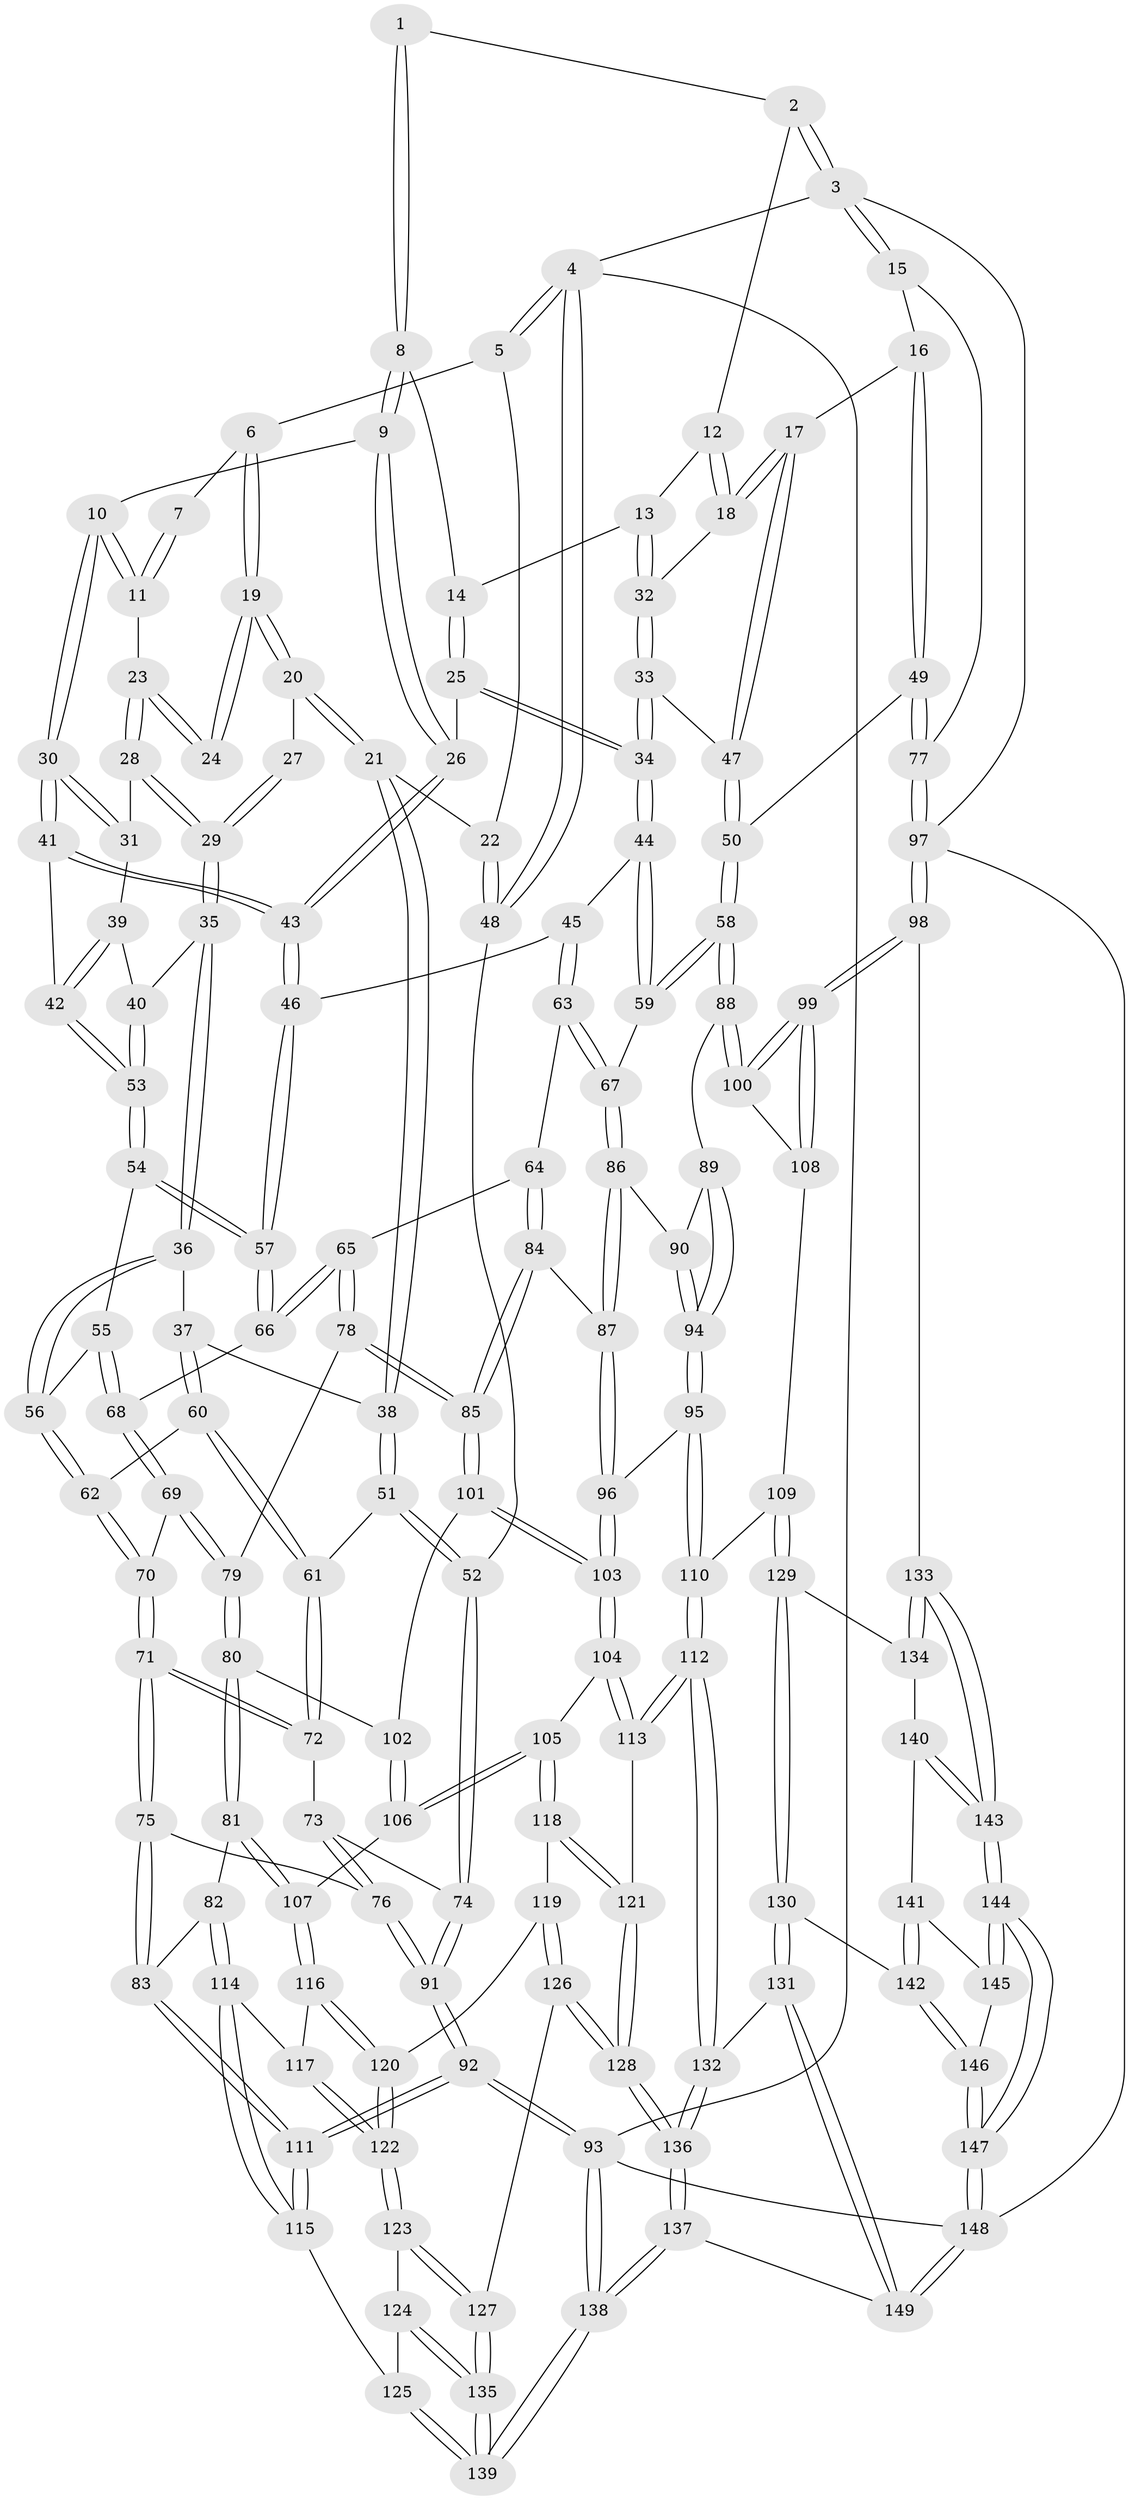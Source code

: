 // coarse degree distribution, {4: 0.28888888888888886, 3: 0.5555555555555556, 2: 0.06666666666666667, 5: 0.022222222222222223, 6: 0.044444444444444446, 10: 0.022222222222222223}
// Generated by graph-tools (version 1.1) at 2025/54/03/04/25 22:54:17]
// undirected, 149 vertices, 369 edges
graph export_dot {
  node [color=gray90,style=filled];
  1 [pos="+0.592534829971587+0"];
  2 [pos="+0.8262432979535059+0"];
  3 [pos="+1+0"];
  4 [pos="+0+0"];
  5 [pos="+0.26090890117427556+0"];
  6 [pos="+0.3150564449511986+0"];
  7 [pos="+0.5344422202277438+0"];
  8 [pos="+0.6119834007318742+0"];
  9 [pos="+0.5540736462344021+0.12650083060976897"];
  10 [pos="+0.5539914583158013+0.12649593149312702"];
  11 [pos="+0.5077469364378864+0.04792721399867584"];
  12 [pos="+0.8188632293826547+0"];
  13 [pos="+0.75316342479671+0.0761677055827042"];
  14 [pos="+0.6739060825749018+0.07942846933282889"];
  15 [pos="+1+0"];
  16 [pos="+0.9593751888107993+0.1389093833923361"];
  17 [pos="+0.8973572802854533+0.1401448342935506"];
  18 [pos="+0.881653888344071+0.13219032882399862"];
  19 [pos="+0.31704599053949195+0"];
  20 [pos="+0.2561473919456687+0.10651188409852792"];
  21 [pos="+0.19543084818594839+0.1646861585261488"];
  22 [pos="+0.16689491101922596+0.13563815506685836"];
  23 [pos="+0.39688967532924235+0.07297237531863367"];
  24 [pos="+0.38758238463288847+0.05624914701324786"];
  25 [pos="+0.6200048463259028+0.14217465443260224"];
  26 [pos="+0.5556007659386173+0.1274121517892085"];
  27 [pos="+0.2902483003231957+0.10860056463057614"];
  28 [pos="+0.39701796376515797+0.07351358136304825"];
  29 [pos="+0.35394608643636266+0.16849545402417065"];
  30 [pos="+0.5127034669763814+0.14305640605341796"];
  31 [pos="+0.46683483648807356+0.13293471477610982"];
  32 [pos="+0.7785687161427772+0.12533199357595112"];
  33 [pos="+0.7377726877979778+0.20383549707942694"];
  34 [pos="+0.6915503525579189+0.23811578243492315"];
  35 [pos="+0.34914488200153115+0.20310679469361836"];
  36 [pos="+0.2774336015873014+0.24682741266796576"];
  37 [pos="+0.22029807663085815+0.2213295419681117"];
  38 [pos="+0.20563712265822526+0.20637738819671614"];
  39 [pos="+0.44209151336636815+0.16513452694260347"];
  40 [pos="+0.3665331539646556+0.2078995310001642"];
  41 [pos="+0.48935731493570706+0.2262776229276872"];
  42 [pos="+0.45434368085074356+0.24402066505775696"];
  43 [pos="+0.5674673582509927+0.27137938316343796"];
  44 [pos="+0.6900248838747632+0.2431479019521773"];
  45 [pos="+0.5844974429515053+0.2902602463043825"];
  46 [pos="+0.5813445181617226+0.2899326937828714"];
  47 [pos="+0.8502482964657175+0.25255578679956153"];
  48 [pos="+0+0"];
  49 [pos="+0.9322907537688274+0.417606737323325"];
  50 [pos="+0.9035909575892843+0.42236940306608384"];
  51 [pos="+0.029260769959798923+0.28138081138796056"];
  52 [pos="+0+0.14485121926398295"];
  53 [pos="+0.44031668698536797+0.25528858531864346"];
  54 [pos="+0.44255202422520284+0.35891188256088485"];
  55 [pos="+0.31832520661328073+0.31178244316481707"];
  56 [pos="+0.2848066887229732+0.2685707259029538"];
  57 [pos="+0.4571004659895376+0.380489187439259"];
  58 [pos="+0.8779084716394475+0.43579969162288557"];
  59 [pos="+0.7725215359837014+0.4070561015111574"];
  60 [pos="+0.15654972728356067+0.35588893926804127"];
  61 [pos="+0.10360815847011882+0.38290009981319195"];
  62 [pos="+0.22576331245260303+0.3757496098636912"];
  63 [pos="+0.6385047754347511+0.42976226325909495"];
  64 [pos="+0.5137749941888086+0.448525061130916"];
  65 [pos="+0.47113399693865576+0.4234123640507782"];
  66 [pos="+0.45726319601024146+0.3852494951639314"];
  67 [pos="+0.6756545928601089+0.44298370583355146"];
  68 [pos="+0.29251995396351077+0.4309659662531889"];
  69 [pos="+0.2716251792090363+0.4538950642050264"];
  70 [pos="+0.26543614027020207+0.45037022057105447"];
  71 [pos="+0.10924133898749183+0.4510527239540004"];
  72 [pos="+0.1022602769764952+0.39990004270704727"];
  73 [pos="+0.03513620636754296+0.40720302334421965"];
  74 [pos="+0+0.2741127047609344"];
  75 [pos="+0.08404401602849083+0.5160997933363521"];
  76 [pos="+0+0.5022996886790618"];
  77 [pos="+1+0.43743947614939593"];
  78 [pos="+0.3842615882473611+0.5369407429032927"];
  79 [pos="+0.28536581180061815+0.5021885263033583"];
  80 [pos="+0.2138704527863772+0.591822420003357"];
  81 [pos="+0.16816685294453898+0.6292844455183507"];
  82 [pos="+0.1473356957767143+0.6272327201879921"];
  83 [pos="+0.14446603127937482+0.6266256472245174"];
  84 [pos="+0.5437166377974986+0.5576927393257136"];
  85 [pos="+0.3907121647700849+0.55616162199126"];
  86 [pos="+0.660324848511508+0.5046066152190671"];
  87 [pos="+0.5496775504646834+0.5671480479339083"];
  88 [pos="+0.8424516378643139+0.5737988844737197"];
  89 [pos="+0.8014247703820816+0.5814339693841548"];
  90 [pos="+0.6731494854986994+0.5499453734702318"];
  91 [pos="+0+0.5024631880665037"];
  92 [pos="+0+0.9003602221116649"];
  93 [pos="+0+1"];
  94 [pos="+0.6473032921232862+0.6566122541000877"];
  95 [pos="+0.644362843084728+0.6605168284405468"];
  96 [pos="+0.554405986899015+0.617276505511552"];
  97 [pos="+1+0.7681741588581124"];
  98 [pos="+1+0.7815445812367364"];
  99 [pos="+1+0.7755868047236738"];
  100 [pos="+0.8542314751843391+0.6239058974639132"];
  101 [pos="+0.3931213783385523+0.5856328413175422"];
  102 [pos="+0.32924389953792293+0.6157841555803717"];
  103 [pos="+0.44326095608294924+0.6882804342299841"];
  104 [pos="+0.4411229474723376+0.6960299669780446"];
  105 [pos="+0.35149286429229226+0.7261971575192138"];
  106 [pos="+0.29299030266491416+0.7021297396015354"];
  107 [pos="+0.23116142281052082+0.6939443830920493"];
  108 [pos="+0.7669549614528329+0.7598435929930552"];
  109 [pos="+0.7461510900670084+0.7789169965463424"];
  110 [pos="+0.6744035070155325+0.7643499961831863"];
  111 [pos="+0+0.8379661107727676"];
  112 [pos="+0.5470340511444536+0.8569482677254255"];
  113 [pos="+0.5029240496304964+0.8071269599297861"];
  114 [pos="+0.15212448056616462+0.7933958540625858"];
  115 [pos="+0.05667064064170879+0.8481065739582795"];
  116 [pos="+0.2264268575432233+0.7542093499572292"];
  117 [pos="+0.20664385642090777+0.7913970763072519"];
  118 [pos="+0.33462693093081947+0.7933264607004071"];
  119 [pos="+0.28825329098097385+0.8089098035878265"];
  120 [pos="+0.28725304166562743+0.8086171985506071"];
  121 [pos="+0.3525860291206899+0.8299581304722777"];
  122 [pos="+0.21456553203561587+0.8452955183535936"];
  123 [pos="+0.21350078022165775+0.8521496643827363"];
  124 [pos="+0.18886348748876486+0.8687724672745476"];
  125 [pos="+0.15875911358423878+0.884350736921857"];
  126 [pos="+0.28246189544468014+0.8843899562065052"];
  127 [pos="+0.2742778268676383+0.8881151744811997"];
  128 [pos="+0.3474954687170127+0.8837555781615279"];
  129 [pos="+0.77945346034864+0.8377863401697558"];
  130 [pos="+0.7775302763518588+0.9107674400336009"];
  131 [pos="+0.7231646877459449+0.958708066179204"];
  132 [pos="+0.5419595942874237+0.8898032482626667"];
  133 [pos="+1+0.7827399126102467"];
  134 [pos="+0.8910543025138907+0.848235273995687"];
  135 [pos="+0.2556739559061143+0.9539469380960175"];
  136 [pos="+0.47210496617844505+1"];
  137 [pos="+0.4452162832194306+1"];
  138 [pos="+0.2359546728730405+1"];
  139 [pos="+0.22783406180293278+1"];
  140 [pos="+0.8831815244431809+0.9191393647670298"];
  141 [pos="+0.8763557266052253+0.9230248214067379"];
  142 [pos="+0.7814084912493783+0.9139053808473284"];
  143 [pos="+0.94910854335659+0.9463395856982936"];
  144 [pos="+0.908618907960924+1"];
  145 [pos="+0.8737495918659628+0.9477797561402128"];
  146 [pos="+0.8116438562195012+0.9572741440628052"];
  147 [pos="+0.8995572405977703+1"];
  148 [pos="+0.9198376720133691+1"];
  149 [pos="+0.7007052376572414+1"];
  1 -- 2;
  1 -- 8;
  1 -- 8;
  2 -- 3;
  2 -- 3;
  2 -- 12;
  3 -- 4;
  3 -- 15;
  3 -- 15;
  3 -- 97;
  4 -- 5;
  4 -- 5;
  4 -- 48;
  4 -- 48;
  4 -- 93;
  5 -- 6;
  5 -- 22;
  6 -- 7;
  6 -- 19;
  6 -- 19;
  7 -- 11;
  7 -- 11;
  8 -- 9;
  8 -- 9;
  8 -- 14;
  9 -- 10;
  9 -- 26;
  9 -- 26;
  10 -- 11;
  10 -- 11;
  10 -- 30;
  10 -- 30;
  11 -- 23;
  12 -- 13;
  12 -- 18;
  12 -- 18;
  13 -- 14;
  13 -- 32;
  13 -- 32;
  14 -- 25;
  14 -- 25;
  15 -- 16;
  15 -- 77;
  16 -- 17;
  16 -- 49;
  16 -- 49;
  17 -- 18;
  17 -- 18;
  17 -- 47;
  17 -- 47;
  18 -- 32;
  19 -- 20;
  19 -- 20;
  19 -- 24;
  19 -- 24;
  20 -- 21;
  20 -- 21;
  20 -- 27;
  21 -- 22;
  21 -- 38;
  21 -- 38;
  22 -- 48;
  22 -- 48;
  23 -- 24;
  23 -- 24;
  23 -- 28;
  23 -- 28;
  25 -- 26;
  25 -- 34;
  25 -- 34;
  26 -- 43;
  26 -- 43;
  27 -- 29;
  27 -- 29;
  28 -- 29;
  28 -- 29;
  28 -- 31;
  29 -- 35;
  29 -- 35;
  30 -- 31;
  30 -- 31;
  30 -- 41;
  30 -- 41;
  31 -- 39;
  32 -- 33;
  32 -- 33;
  33 -- 34;
  33 -- 34;
  33 -- 47;
  34 -- 44;
  34 -- 44;
  35 -- 36;
  35 -- 36;
  35 -- 40;
  36 -- 37;
  36 -- 56;
  36 -- 56;
  37 -- 38;
  37 -- 60;
  37 -- 60;
  38 -- 51;
  38 -- 51;
  39 -- 40;
  39 -- 42;
  39 -- 42;
  40 -- 53;
  40 -- 53;
  41 -- 42;
  41 -- 43;
  41 -- 43;
  42 -- 53;
  42 -- 53;
  43 -- 46;
  43 -- 46;
  44 -- 45;
  44 -- 59;
  44 -- 59;
  45 -- 46;
  45 -- 63;
  45 -- 63;
  46 -- 57;
  46 -- 57;
  47 -- 50;
  47 -- 50;
  48 -- 52;
  49 -- 50;
  49 -- 77;
  49 -- 77;
  50 -- 58;
  50 -- 58;
  51 -- 52;
  51 -- 52;
  51 -- 61;
  52 -- 74;
  52 -- 74;
  53 -- 54;
  53 -- 54;
  54 -- 55;
  54 -- 57;
  54 -- 57;
  55 -- 56;
  55 -- 68;
  55 -- 68;
  56 -- 62;
  56 -- 62;
  57 -- 66;
  57 -- 66;
  58 -- 59;
  58 -- 59;
  58 -- 88;
  58 -- 88;
  59 -- 67;
  60 -- 61;
  60 -- 61;
  60 -- 62;
  61 -- 72;
  61 -- 72;
  62 -- 70;
  62 -- 70;
  63 -- 64;
  63 -- 67;
  63 -- 67;
  64 -- 65;
  64 -- 84;
  64 -- 84;
  65 -- 66;
  65 -- 66;
  65 -- 78;
  65 -- 78;
  66 -- 68;
  67 -- 86;
  67 -- 86;
  68 -- 69;
  68 -- 69;
  69 -- 70;
  69 -- 79;
  69 -- 79;
  70 -- 71;
  70 -- 71;
  71 -- 72;
  71 -- 72;
  71 -- 75;
  71 -- 75;
  72 -- 73;
  73 -- 74;
  73 -- 76;
  73 -- 76;
  74 -- 91;
  74 -- 91;
  75 -- 76;
  75 -- 83;
  75 -- 83;
  76 -- 91;
  76 -- 91;
  77 -- 97;
  77 -- 97;
  78 -- 79;
  78 -- 85;
  78 -- 85;
  79 -- 80;
  79 -- 80;
  80 -- 81;
  80 -- 81;
  80 -- 102;
  81 -- 82;
  81 -- 107;
  81 -- 107;
  82 -- 83;
  82 -- 114;
  82 -- 114;
  83 -- 111;
  83 -- 111;
  84 -- 85;
  84 -- 85;
  84 -- 87;
  85 -- 101;
  85 -- 101;
  86 -- 87;
  86 -- 87;
  86 -- 90;
  87 -- 96;
  87 -- 96;
  88 -- 89;
  88 -- 100;
  88 -- 100;
  89 -- 90;
  89 -- 94;
  89 -- 94;
  90 -- 94;
  90 -- 94;
  91 -- 92;
  91 -- 92;
  92 -- 93;
  92 -- 93;
  92 -- 111;
  92 -- 111;
  93 -- 138;
  93 -- 138;
  93 -- 148;
  94 -- 95;
  94 -- 95;
  95 -- 96;
  95 -- 110;
  95 -- 110;
  96 -- 103;
  96 -- 103;
  97 -- 98;
  97 -- 98;
  97 -- 148;
  98 -- 99;
  98 -- 99;
  98 -- 133;
  99 -- 100;
  99 -- 100;
  99 -- 108;
  99 -- 108;
  100 -- 108;
  101 -- 102;
  101 -- 103;
  101 -- 103;
  102 -- 106;
  102 -- 106;
  103 -- 104;
  103 -- 104;
  104 -- 105;
  104 -- 113;
  104 -- 113;
  105 -- 106;
  105 -- 106;
  105 -- 118;
  105 -- 118;
  106 -- 107;
  107 -- 116;
  107 -- 116;
  108 -- 109;
  109 -- 110;
  109 -- 129;
  109 -- 129;
  110 -- 112;
  110 -- 112;
  111 -- 115;
  111 -- 115;
  112 -- 113;
  112 -- 113;
  112 -- 132;
  112 -- 132;
  113 -- 121;
  114 -- 115;
  114 -- 115;
  114 -- 117;
  115 -- 125;
  116 -- 117;
  116 -- 120;
  116 -- 120;
  117 -- 122;
  117 -- 122;
  118 -- 119;
  118 -- 121;
  118 -- 121;
  119 -- 120;
  119 -- 126;
  119 -- 126;
  120 -- 122;
  120 -- 122;
  121 -- 128;
  121 -- 128;
  122 -- 123;
  122 -- 123;
  123 -- 124;
  123 -- 127;
  123 -- 127;
  124 -- 125;
  124 -- 135;
  124 -- 135;
  125 -- 139;
  125 -- 139;
  126 -- 127;
  126 -- 128;
  126 -- 128;
  127 -- 135;
  127 -- 135;
  128 -- 136;
  128 -- 136;
  129 -- 130;
  129 -- 130;
  129 -- 134;
  130 -- 131;
  130 -- 131;
  130 -- 142;
  131 -- 132;
  131 -- 149;
  131 -- 149;
  132 -- 136;
  132 -- 136;
  133 -- 134;
  133 -- 134;
  133 -- 143;
  133 -- 143;
  134 -- 140;
  135 -- 139;
  135 -- 139;
  136 -- 137;
  136 -- 137;
  137 -- 138;
  137 -- 138;
  137 -- 149;
  138 -- 139;
  138 -- 139;
  140 -- 141;
  140 -- 143;
  140 -- 143;
  141 -- 142;
  141 -- 142;
  141 -- 145;
  142 -- 146;
  142 -- 146;
  143 -- 144;
  143 -- 144;
  144 -- 145;
  144 -- 145;
  144 -- 147;
  144 -- 147;
  145 -- 146;
  146 -- 147;
  146 -- 147;
  147 -- 148;
  147 -- 148;
  148 -- 149;
  148 -- 149;
}
